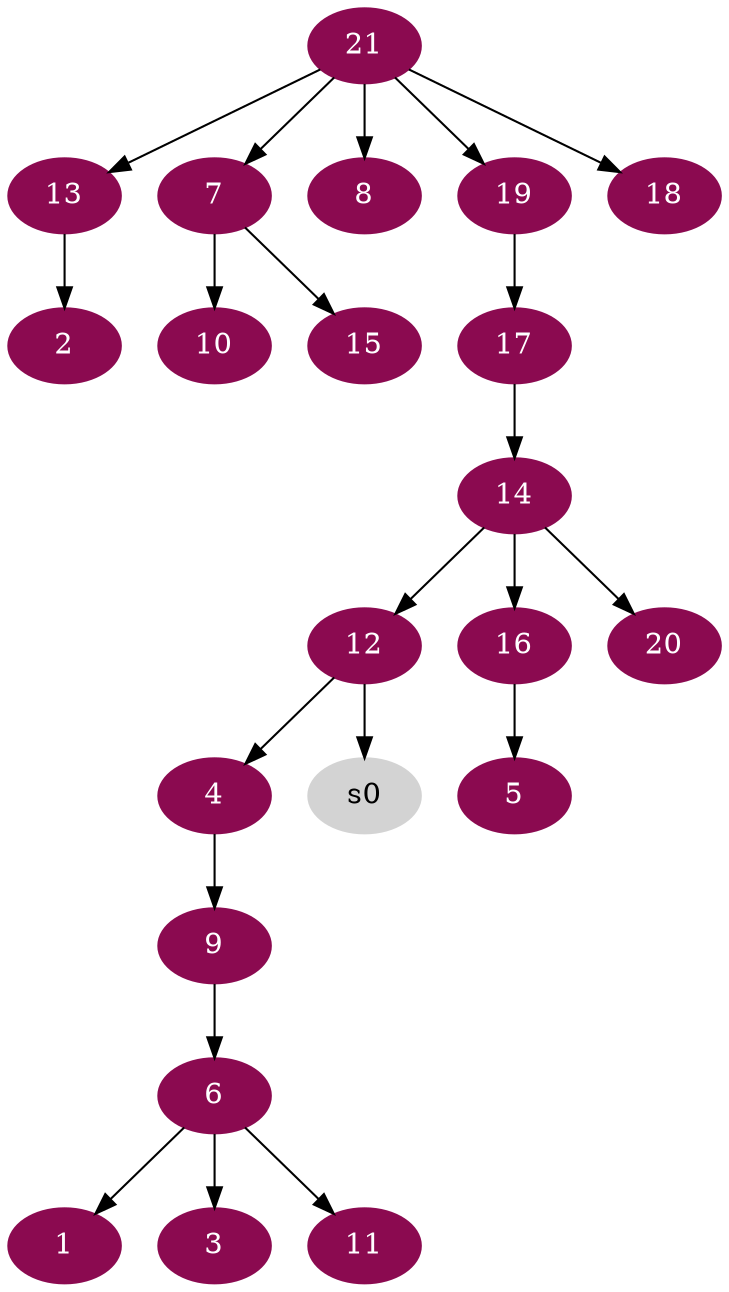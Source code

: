 digraph G {
node [color=deeppink4, style=filled, fontcolor=white];
6 -> 1;
13 -> 2;
6 -> 3;
12 -> 4;
16 -> 5;
9 -> 6;
21 -> 7;
21 -> 8;
4 -> 9;
7 -> 10;
6 -> 11;
14 -> 12;
21 -> 13;
17 -> 14;
7 -> 15;
14 -> 16;
19 -> 17;
21 -> 18;
21 -> 19;
14 -> 20;
node [color=lightgrey, style=filled, fontcolor=black];
12 -> s0;
}
